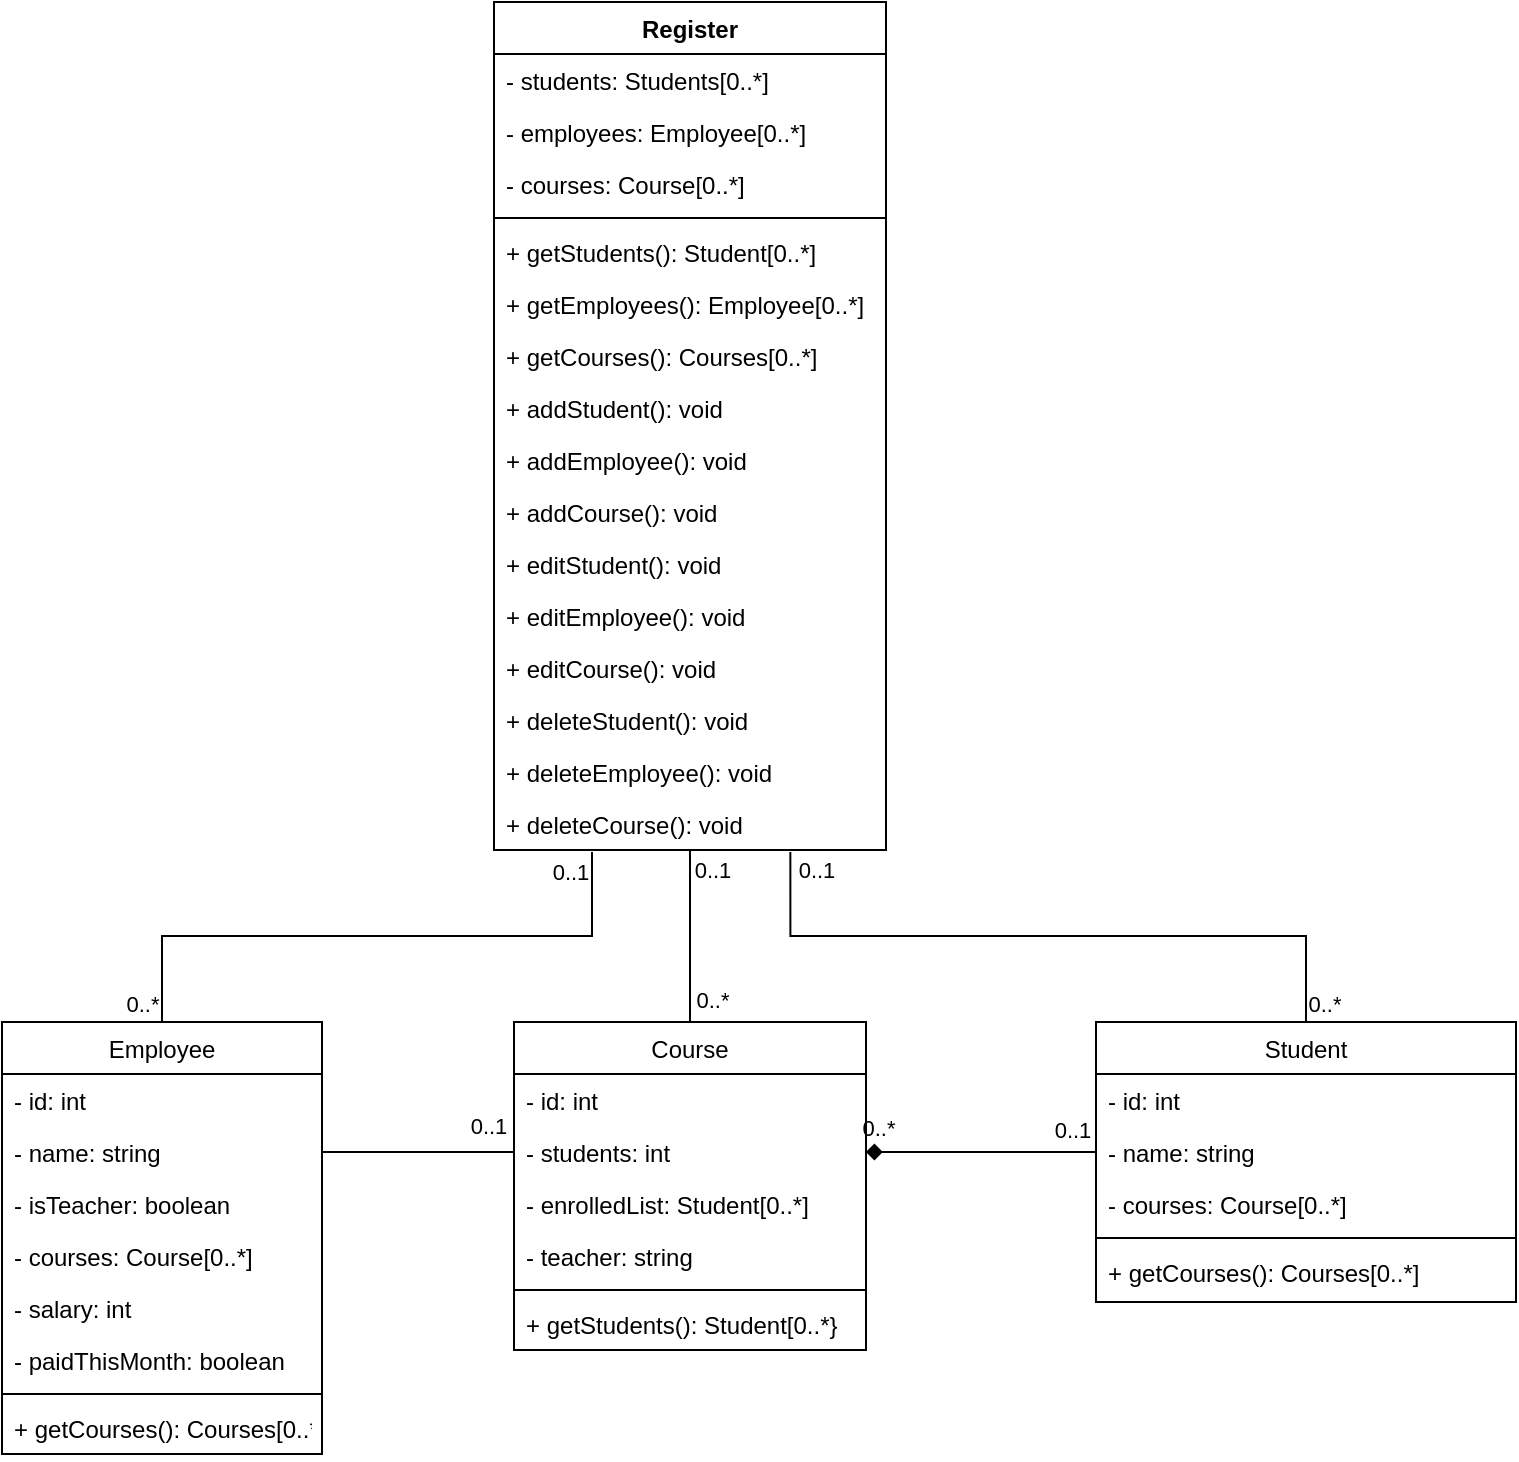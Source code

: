 <mxfile version="13.6.0" type="google"><diagram id="C5RBs43oDa-KdzZeNtuy" name="Page-1"><mxGraphModel dx="868" dy="1653" grid="1" gridSize="10" guides="1" tooltips="1" connect="1" arrows="1" fold="1" page="1" pageScale="1" pageWidth="827" pageHeight="1169" math="0" shadow="0"><root><mxCell id="WIyWlLk6GJQsqaUBKTNV-0"/><mxCell id="WIyWlLk6GJQsqaUBKTNV-1" parent="WIyWlLk6GJQsqaUBKTNV-0"/><mxCell id="6wCNs5KUnwopdeR1BqIZ-56" style="edgeStyle=orthogonalEdgeStyle;rounded=0;orthogonalLoop=1;jettySize=auto;html=1;exitX=0.5;exitY=0;exitDx=0;exitDy=0;startArrow=none;startFill=0;endArrow=none;endFill=0;entryX=0.756;entryY=1.038;entryDx=0;entryDy=0;entryPerimeter=0;" edge="1" parent="WIyWlLk6GJQsqaUBKTNV-1" source="zkfFHV4jXpPFQw0GAbJ--17" target="6wCNs5KUnwopdeR1BqIZ-53"><mxGeometry relative="1" as="geometry"/></mxCell><mxCell id="6wCNs5KUnwopdeR1BqIZ-61" value="0..1" style="edgeLabel;html=1;align=center;verticalAlign=middle;resizable=0;points=[];" vertex="1" connectable="0" parent="6wCNs5KUnwopdeR1BqIZ-56"><mxGeometry x="0.806" y="1" relative="1" as="geometry"><mxPoint x="14.01" y="-25" as="offset"/></mxGeometry></mxCell><mxCell id="6wCNs5KUnwopdeR1BqIZ-62" value="0..*" style="edgeLabel;html=1;align=center;verticalAlign=middle;resizable=0;points=[];" vertex="1" connectable="0" parent="6wCNs5KUnwopdeR1BqIZ-56"><mxGeometry x="-0.823" y="-1" relative="1" as="geometry"><mxPoint x="8" y="21" as="offset"/></mxGeometry></mxCell><mxCell id="6wCNs5KUnwopdeR1BqIZ-54" style="edgeStyle=orthogonalEdgeStyle;rounded=0;orthogonalLoop=1;jettySize=auto;html=1;exitX=0.5;exitY=0;exitDx=0;exitDy=0;startArrow=none;startFill=0;endArrow=none;endFill=0;entryX=0.25;entryY=1.038;entryDx=0;entryDy=0;entryPerimeter=0;" edge="1" parent="WIyWlLk6GJQsqaUBKTNV-1" source="6wCNs5KUnwopdeR1BqIZ-11" target="6wCNs5KUnwopdeR1BqIZ-53"><mxGeometry relative="1" as="geometry"/></mxCell><mxCell id="6wCNs5KUnwopdeR1BqIZ-63" value="0..1" style="edgeLabel;html=1;align=center;verticalAlign=middle;resizable=0;points=[];" vertex="1" connectable="0" parent="6wCNs5KUnwopdeR1BqIZ-54"><mxGeometry x="0.374" relative="1" as="geometry"><mxPoint x="41" y="-32" as="offset"/></mxGeometry></mxCell><mxCell id="6wCNs5KUnwopdeR1BqIZ-64" value="0..*" style="edgeLabel;html=1;align=center;verticalAlign=middle;resizable=0;points=[];" vertex="1" connectable="0" parent="6wCNs5KUnwopdeR1BqIZ-54"><mxGeometry x="-0.772" y="-1" relative="1" as="geometry"><mxPoint x="-11" y="25" as="offset"/></mxGeometry></mxCell><mxCell id="6wCNs5KUnwopdeR1BqIZ-55" style="edgeStyle=orthogonalEdgeStyle;rounded=0;orthogonalLoop=1;jettySize=auto;html=1;exitX=0.5;exitY=0;exitDx=0;exitDy=0;startArrow=none;startFill=0;endArrow=none;endFill=0;" edge="1" parent="WIyWlLk6GJQsqaUBKTNV-1" source="6wCNs5KUnwopdeR1BqIZ-23" target="6wCNs5KUnwopdeR1BqIZ-40"><mxGeometry relative="1" as="geometry"/></mxCell><mxCell id="6wCNs5KUnwopdeR1BqIZ-65" value="0..1" style="edgeLabel;html=1;align=center;verticalAlign=middle;resizable=0;points=[];" vertex="1" connectable="0" parent="6wCNs5KUnwopdeR1BqIZ-55"><mxGeometry x="0.262" y="-1" relative="1" as="geometry"><mxPoint x="10" y="-22" as="offset"/></mxGeometry></mxCell><mxCell id="6wCNs5KUnwopdeR1BqIZ-66" value="0..*" style="edgeLabel;html=1;align=center;verticalAlign=middle;resizable=0;points=[];" vertex="1" connectable="0" parent="6wCNs5KUnwopdeR1BqIZ-55"><mxGeometry x="0.238" y="1" relative="1" as="geometry"><mxPoint x="12" y="42" as="offset"/></mxGeometry></mxCell><mxCell id="6wCNs5KUnwopdeR1BqIZ-38" style="edgeStyle=orthogonalEdgeStyle;rounded=0;orthogonalLoop=1;jettySize=auto;html=1;exitX=1;exitY=0.5;exitDx=0;exitDy=0;entryX=0;entryY=0.5;entryDx=0;entryDy=0;endArrow=none;endFill=0;" edge="1" parent="WIyWlLk6GJQsqaUBKTNV-1" source="6wCNs5KUnwopdeR1BqIZ-15" target="6wCNs5KUnwopdeR1BqIZ-29"><mxGeometry relative="1" as="geometry"/></mxCell><mxCell id="6wCNs5KUnwopdeR1BqIZ-57" value="0..1" style="edgeLabel;html=1;align=center;verticalAlign=middle;resizable=0;points=[];" vertex="1" connectable="0" parent="6wCNs5KUnwopdeR1BqIZ-38"><mxGeometry x="0.788" relative="1" as="geometry"><mxPoint x="-3" y="-13" as="offset"/></mxGeometry></mxCell><mxCell id="6wCNs5KUnwopdeR1BqIZ-39" style="edgeStyle=orthogonalEdgeStyle;rounded=0;orthogonalLoop=1;jettySize=auto;html=1;exitX=1;exitY=0.5;exitDx=0;exitDy=0;entryX=0;entryY=0.5;entryDx=0;entryDy=0;startArrow=diamond;startFill=1;endArrow=none;endFill=0;" edge="1" parent="WIyWlLk6GJQsqaUBKTNV-1" source="6wCNs5KUnwopdeR1BqIZ-29" target="zkfFHV4jXpPFQw0GAbJ--18"><mxGeometry relative="1" as="geometry"><Array as="points"><mxPoint x="590" y="405"/><mxPoint x="590" y="405"/></Array></mxGeometry></mxCell><mxCell id="6wCNs5KUnwopdeR1BqIZ-59" value="0..*" style="edgeLabel;html=1;align=center;verticalAlign=middle;resizable=0;points=[];" vertex="1" connectable="0" parent="6wCNs5KUnwopdeR1BqIZ-39"><mxGeometry x="0.561" y="-17" relative="1" as="geometry"><mxPoint x="-84" y="-29" as="offset"/></mxGeometry></mxCell><mxCell id="6wCNs5KUnwopdeR1BqIZ-60" value="0..1" style="edgeLabel;html=1;align=center;verticalAlign=middle;resizable=0;points=[];" vertex="1" connectable="0" parent="6wCNs5KUnwopdeR1BqIZ-39"><mxGeometry x="0.561" y="-19" relative="1" as="geometry"><mxPoint x="13" y="-30" as="offset"/></mxGeometry></mxCell><mxCell id="6wCNs5KUnwopdeR1BqIZ-11" value="Employee" style="swimlane;fontStyle=0;align=center;verticalAlign=top;childLayout=stackLayout;horizontal=1;startSize=26;horizontalStack=0;resizeParent=1;resizeParentMax=0;resizeLast=0;collapsible=1;marginBottom=0;" vertex="1" parent="WIyWlLk6GJQsqaUBKTNV-1"><mxGeometry x="70" y="340" width="160" height="216" as="geometry"/></mxCell><mxCell id="6wCNs5KUnwopdeR1BqIZ-12" value="- id: int" style="text;strokeColor=none;fillColor=none;align=left;verticalAlign=top;spacingLeft=4;spacingRight=4;overflow=hidden;rotatable=0;points=[[0,0.5],[1,0.5]];portConstraint=eastwest;" vertex="1" parent="6wCNs5KUnwopdeR1BqIZ-11"><mxGeometry y="26" width="160" height="26" as="geometry"/></mxCell><mxCell id="6wCNs5KUnwopdeR1BqIZ-15" value="- name: string" style="text;strokeColor=none;fillColor=none;align=left;verticalAlign=top;spacingLeft=4;spacingRight=4;overflow=hidden;rotatable=0;points=[[0,0.5],[1,0.5]];portConstraint=eastwest;" vertex="1" parent="6wCNs5KUnwopdeR1BqIZ-11"><mxGeometry y="52" width="160" height="26" as="geometry"/></mxCell><mxCell id="6wCNs5KUnwopdeR1BqIZ-36" value="- isTeacher: boolean" style="text;strokeColor=none;fillColor=none;align=left;verticalAlign=top;spacingLeft=4;spacingRight=4;overflow=hidden;rotatable=0;points=[[0,0.5],[1,0.5]];portConstraint=eastwest;" vertex="1" parent="6wCNs5KUnwopdeR1BqIZ-11"><mxGeometry y="78" width="160" height="26" as="geometry"/></mxCell><mxCell id="6wCNs5KUnwopdeR1BqIZ-18" value="- courses: Course[0..*]" style="text;strokeColor=none;fillColor=none;align=left;verticalAlign=top;spacingLeft=4;spacingRight=4;overflow=hidden;rotatable=0;points=[[0,0.5],[1,0.5]];portConstraint=eastwest;" vertex="1" parent="6wCNs5KUnwopdeR1BqIZ-11"><mxGeometry y="104" width="160" height="26" as="geometry"/></mxCell><mxCell id="6wCNs5KUnwopdeR1BqIZ-19" value="- salary: int" style="text;strokeColor=none;fillColor=none;align=left;verticalAlign=top;spacingLeft=4;spacingRight=4;overflow=hidden;rotatable=0;points=[[0,0.5],[1,0.5]];portConstraint=eastwest;" vertex="1" parent="6wCNs5KUnwopdeR1BqIZ-11"><mxGeometry y="130" width="160" height="26" as="geometry"/></mxCell><mxCell id="6wCNs5KUnwopdeR1BqIZ-20" value="- paidThisMonth: boolean" style="text;strokeColor=none;fillColor=none;align=left;verticalAlign=top;spacingLeft=4;spacingRight=4;overflow=hidden;rotatable=0;points=[[0,0.5],[1,0.5]];portConstraint=eastwest;" vertex="1" parent="6wCNs5KUnwopdeR1BqIZ-11"><mxGeometry y="156" width="160" height="26" as="geometry"/></mxCell><mxCell id="6wCNs5KUnwopdeR1BqIZ-13" value="" style="line;strokeWidth=1;fillColor=none;align=left;verticalAlign=middle;spacingTop=-1;spacingLeft=3;spacingRight=3;rotatable=0;labelPosition=right;points=[];portConstraint=eastwest;" vertex="1" parent="6wCNs5KUnwopdeR1BqIZ-11"><mxGeometry y="182" width="160" height="8" as="geometry"/></mxCell><mxCell id="6wCNs5KUnwopdeR1BqIZ-14" value="+ getCourses(): Courses[0..*]" style="text;strokeColor=none;fillColor=none;align=left;verticalAlign=top;spacingLeft=4;spacingRight=4;overflow=hidden;rotatable=0;points=[[0,0.5],[1,0.5]];portConstraint=eastwest;" vertex="1" parent="6wCNs5KUnwopdeR1BqIZ-11"><mxGeometry y="190" width="160" height="26" as="geometry"/></mxCell><mxCell id="zkfFHV4jXpPFQw0GAbJ--17" value="Student" style="swimlane;fontStyle=0;align=center;verticalAlign=top;childLayout=stackLayout;horizontal=1;startSize=26;horizontalStack=0;resizeParent=1;resizeLast=0;collapsible=1;marginBottom=0;rounded=0;shadow=0;strokeWidth=1;" parent="WIyWlLk6GJQsqaUBKTNV-1" vertex="1"><mxGeometry x="617" y="340" width="210" height="140" as="geometry"><mxRectangle x="550" y="140" width="160" height="26" as="alternateBounds"/></mxGeometry></mxCell><mxCell id="6wCNs5KUnwopdeR1BqIZ-2" value="- id: int" style="text;align=left;verticalAlign=top;spacingLeft=4;spacingRight=4;overflow=hidden;rotatable=0;points=[[0,0.5],[1,0.5]];portConstraint=eastwest;" vertex="1" parent="zkfFHV4jXpPFQw0GAbJ--17"><mxGeometry y="26" width="210" height="26" as="geometry"/></mxCell><mxCell id="zkfFHV4jXpPFQw0GAbJ--18" value="- name: string" style="text;align=left;verticalAlign=top;spacingLeft=4;spacingRight=4;overflow=hidden;rotatable=0;points=[[0,0.5],[1,0.5]];portConstraint=eastwest;" parent="zkfFHV4jXpPFQw0GAbJ--17" vertex="1"><mxGeometry y="52" width="210" height="26" as="geometry"/></mxCell><mxCell id="6wCNs5KUnwopdeR1BqIZ-3" value="- courses: Course[0..*]" style="text;align=left;verticalAlign=top;spacingLeft=4;spacingRight=4;overflow=hidden;rotatable=0;points=[[0,0.5],[1,0.5]];portConstraint=eastwest;" vertex="1" parent="zkfFHV4jXpPFQw0GAbJ--17"><mxGeometry y="78" width="210" height="26" as="geometry"/></mxCell><mxCell id="zkfFHV4jXpPFQw0GAbJ--23" value="" style="line;html=1;strokeWidth=1;align=left;verticalAlign=middle;spacingTop=-1;spacingLeft=3;spacingRight=3;rotatable=0;labelPosition=right;points=[];portConstraint=eastwest;" parent="zkfFHV4jXpPFQw0GAbJ--17" vertex="1"><mxGeometry y="104" width="210" height="8" as="geometry"/></mxCell><mxCell id="6wCNs5KUnwopdeR1BqIZ-7" value="+ getCourses(): Courses[0..*]" style="text;align=left;verticalAlign=top;spacingLeft=4;spacingRight=4;overflow=hidden;rotatable=0;points=[[0,0.5],[1,0.5]];portConstraint=eastwest;" vertex="1" parent="zkfFHV4jXpPFQw0GAbJ--17"><mxGeometry y="112" width="210" height="26" as="geometry"/></mxCell><mxCell id="6wCNs5KUnwopdeR1BqIZ-23" value="Course" style="swimlane;fontStyle=0;align=center;verticalAlign=top;childLayout=stackLayout;horizontal=1;startSize=26;horizontalStack=0;resizeParent=1;resizeParentMax=0;resizeLast=0;collapsible=1;marginBottom=0;" vertex="1" parent="WIyWlLk6GJQsqaUBKTNV-1"><mxGeometry x="326" y="340" width="176" height="164" as="geometry"/></mxCell><mxCell id="6wCNs5KUnwopdeR1BqIZ-24" value="- id: int" style="text;strokeColor=none;fillColor=none;align=left;verticalAlign=top;spacingLeft=4;spacingRight=4;overflow=hidden;rotatable=0;points=[[0,0.5],[1,0.5]];portConstraint=eastwest;" vertex="1" parent="6wCNs5KUnwopdeR1BqIZ-23"><mxGeometry y="26" width="176" height="26" as="geometry"/></mxCell><mxCell id="6wCNs5KUnwopdeR1BqIZ-29" value="- students: int" style="text;strokeColor=none;fillColor=none;align=left;verticalAlign=top;spacingLeft=4;spacingRight=4;overflow=hidden;rotatable=0;points=[[0,0.5],[1,0.5]];portConstraint=eastwest;" vertex="1" parent="6wCNs5KUnwopdeR1BqIZ-23"><mxGeometry y="52" width="176" height="26" as="geometry"/></mxCell><mxCell id="6wCNs5KUnwopdeR1BqIZ-27" value="- enrolledList: Student[0..*]" style="text;strokeColor=none;fillColor=none;align=left;verticalAlign=top;spacingLeft=4;spacingRight=4;overflow=hidden;rotatable=0;points=[[0,0.5],[1,0.5]];portConstraint=eastwest;" vertex="1" parent="6wCNs5KUnwopdeR1BqIZ-23"><mxGeometry y="78" width="176" height="26" as="geometry"/></mxCell><mxCell id="6wCNs5KUnwopdeR1BqIZ-28" value="- teacher: string" style="text;strokeColor=none;fillColor=none;align=left;verticalAlign=top;spacingLeft=4;spacingRight=4;overflow=hidden;rotatable=0;points=[[0,0.5],[1,0.5]];portConstraint=eastwest;" vertex="1" parent="6wCNs5KUnwopdeR1BqIZ-23"><mxGeometry y="104" width="176" height="26" as="geometry"/></mxCell><mxCell id="6wCNs5KUnwopdeR1BqIZ-25" value="" style="line;strokeWidth=1;fillColor=none;align=left;verticalAlign=middle;spacingTop=-1;spacingLeft=3;spacingRight=3;rotatable=0;labelPosition=right;points=[];portConstraint=eastwest;" vertex="1" parent="6wCNs5KUnwopdeR1BqIZ-23"><mxGeometry y="130" width="176" height="8" as="geometry"/></mxCell><mxCell id="6wCNs5KUnwopdeR1BqIZ-26" value="+ getStudents(): Student[0..*}" style="text;strokeColor=none;fillColor=none;align=left;verticalAlign=top;spacingLeft=4;spacingRight=4;overflow=hidden;rotatable=0;points=[[0,0.5],[1,0.5]];portConstraint=eastwest;" vertex="1" parent="6wCNs5KUnwopdeR1BqIZ-23"><mxGeometry y="138" width="176" height="26" as="geometry"/></mxCell><mxCell id="6wCNs5KUnwopdeR1BqIZ-40" value="Register" style="swimlane;fontStyle=1;align=center;verticalAlign=top;childLayout=stackLayout;horizontal=1;startSize=26;horizontalStack=0;resizeParent=1;resizeParentMax=0;resizeLast=0;collapsible=1;marginBottom=0;" vertex="1" parent="WIyWlLk6GJQsqaUBKTNV-1"><mxGeometry x="316" y="-170" width="196" height="424" as="geometry"/></mxCell><mxCell id="6wCNs5KUnwopdeR1BqIZ-41" value="- students: Students[0..*]" style="text;strokeColor=none;fillColor=none;align=left;verticalAlign=top;spacingLeft=4;spacingRight=4;overflow=hidden;rotatable=0;points=[[0,0.5],[1,0.5]];portConstraint=eastwest;" vertex="1" parent="6wCNs5KUnwopdeR1BqIZ-40"><mxGeometry y="26" width="196" height="26" as="geometry"/></mxCell><mxCell id="6wCNs5KUnwopdeR1BqIZ-44" value="- employees: Employee[0..*]" style="text;strokeColor=none;fillColor=none;align=left;verticalAlign=top;spacingLeft=4;spacingRight=4;overflow=hidden;rotatable=0;points=[[0,0.5],[1,0.5]];portConstraint=eastwest;" vertex="1" parent="6wCNs5KUnwopdeR1BqIZ-40"><mxGeometry y="52" width="196" height="26" as="geometry"/></mxCell><mxCell id="6wCNs5KUnwopdeR1BqIZ-45" value="- courses: Course[0..*]" style="text;strokeColor=none;fillColor=none;align=left;verticalAlign=top;spacingLeft=4;spacingRight=4;overflow=hidden;rotatable=0;points=[[0,0.5],[1,0.5]];portConstraint=eastwest;" vertex="1" parent="6wCNs5KUnwopdeR1BqIZ-40"><mxGeometry y="78" width="196" height="26" as="geometry"/></mxCell><mxCell id="6wCNs5KUnwopdeR1BqIZ-42" value="" style="line;strokeWidth=1;fillColor=none;align=left;verticalAlign=middle;spacingTop=-1;spacingLeft=3;spacingRight=3;rotatable=0;labelPosition=right;points=[];portConstraint=eastwest;" vertex="1" parent="6wCNs5KUnwopdeR1BqIZ-40"><mxGeometry y="104" width="196" height="8" as="geometry"/></mxCell><mxCell id="6wCNs5KUnwopdeR1BqIZ-43" value="+ getStudents(): Student[0..*]" style="text;strokeColor=none;fillColor=none;align=left;verticalAlign=top;spacingLeft=4;spacingRight=4;overflow=hidden;rotatable=0;points=[[0,0.5],[1,0.5]];portConstraint=eastwest;" vertex="1" parent="6wCNs5KUnwopdeR1BqIZ-40"><mxGeometry y="112" width="196" height="26" as="geometry"/></mxCell><mxCell id="6wCNs5KUnwopdeR1BqIZ-69" value="+ getEmployees(): Employee[0..*]" style="text;strokeColor=none;fillColor=none;align=left;verticalAlign=top;spacingLeft=4;spacingRight=4;overflow=hidden;rotatable=0;points=[[0,0.5],[1,0.5]];portConstraint=eastwest;" vertex="1" parent="6wCNs5KUnwopdeR1BqIZ-40"><mxGeometry y="138" width="196" height="26" as="geometry"/></mxCell><mxCell id="6wCNs5KUnwopdeR1BqIZ-70" value="+ getCourses(): Courses[0..*]" style="text;strokeColor=none;fillColor=none;align=left;verticalAlign=top;spacingLeft=4;spacingRight=4;overflow=hidden;rotatable=0;points=[[0,0.5],[1,0.5]];portConstraint=eastwest;" vertex="1" parent="6wCNs5KUnwopdeR1BqIZ-40"><mxGeometry y="164" width="196" height="26" as="geometry"/></mxCell><mxCell id="6wCNs5KUnwopdeR1BqIZ-68" value="+ addStudent(): void" style="text;strokeColor=none;fillColor=none;align=left;verticalAlign=top;spacingLeft=4;spacingRight=4;overflow=hidden;rotatable=0;points=[[0,0.5],[1,0.5]];portConstraint=eastwest;" vertex="1" parent="6wCNs5KUnwopdeR1BqIZ-40"><mxGeometry y="190" width="196" height="26" as="geometry"/></mxCell><mxCell id="6wCNs5KUnwopdeR1BqIZ-46" value="+ addEmployee(): void" style="text;strokeColor=none;fillColor=none;align=left;verticalAlign=top;spacingLeft=4;spacingRight=4;overflow=hidden;rotatable=0;points=[[0,0.5],[1,0.5]];portConstraint=eastwest;" vertex="1" parent="6wCNs5KUnwopdeR1BqIZ-40"><mxGeometry y="216" width="196" height="26" as="geometry"/></mxCell><mxCell id="6wCNs5KUnwopdeR1BqIZ-47" value="+ addCourse(): void" style="text;strokeColor=none;fillColor=none;align=left;verticalAlign=top;spacingLeft=4;spacingRight=4;overflow=hidden;rotatable=0;points=[[0,0.5],[1,0.5]];portConstraint=eastwest;" vertex="1" parent="6wCNs5KUnwopdeR1BqIZ-40"><mxGeometry y="242" width="196" height="26" as="geometry"/></mxCell><mxCell id="6wCNs5KUnwopdeR1BqIZ-48" value="+ editStudent(): void" style="text;strokeColor=none;fillColor=none;align=left;verticalAlign=top;spacingLeft=4;spacingRight=4;overflow=hidden;rotatable=0;points=[[0,0.5],[1,0.5]];portConstraint=eastwest;" vertex="1" parent="6wCNs5KUnwopdeR1BqIZ-40"><mxGeometry y="268" width="196" height="26" as="geometry"/></mxCell><mxCell id="6wCNs5KUnwopdeR1BqIZ-49" value="+ editEmployee(): void" style="text;strokeColor=none;fillColor=none;align=left;verticalAlign=top;spacingLeft=4;spacingRight=4;overflow=hidden;rotatable=0;points=[[0,0.5],[1,0.5]];portConstraint=eastwest;" vertex="1" parent="6wCNs5KUnwopdeR1BqIZ-40"><mxGeometry y="294" width="196" height="26" as="geometry"/></mxCell><mxCell id="6wCNs5KUnwopdeR1BqIZ-50" value="+ editCourse(): void" style="text;strokeColor=none;fillColor=none;align=left;verticalAlign=top;spacingLeft=4;spacingRight=4;overflow=hidden;rotatable=0;points=[[0,0.5],[1,0.5]];portConstraint=eastwest;" vertex="1" parent="6wCNs5KUnwopdeR1BqIZ-40"><mxGeometry y="320" width="196" height="26" as="geometry"/></mxCell><mxCell id="6wCNs5KUnwopdeR1BqIZ-51" value="+ deleteStudent(): void" style="text;strokeColor=none;fillColor=none;align=left;verticalAlign=top;spacingLeft=4;spacingRight=4;overflow=hidden;rotatable=0;points=[[0,0.5],[1,0.5]];portConstraint=eastwest;" vertex="1" parent="6wCNs5KUnwopdeR1BqIZ-40"><mxGeometry y="346" width="196" height="26" as="geometry"/></mxCell><mxCell id="6wCNs5KUnwopdeR1BqIZ-52" value="+ deleteEmployee(): void" style="text;strokeColor=none;fillColor=none;align=left;verticalAlign=top;spacingLeft=4;spacingRight=4;overflow=hidden;rotatable=0;points=[[0,0.5],[1,0.5]];portConstraint=eastwest;" vertex="1" parent="6wCNs5KUnwopdeR1BqIZ-40"><mxGeometry y="372" width="196" height="26" as="geometry"/></mxCell><mxCell id="6wCNs5KUnwopdeR1BqIZ-53" value="+ deleteCourse(): void" style="text;strokeColor=none;fillColor=none;align=left;verticalAlign=top;spacingLeft=4;spacingRight=4;overflow=hidden;rotatable=0;points=[[0,0.5],[1,0.5]];portConstraint=eastwest;" vertex="1" parent="6wCNs5KUnwopdeR1BqIZ-40"><mxGeometry y="398" width="196" height="26" as="geometry"/></mxCell></root></mxGraphModel></diagram></mxfile>